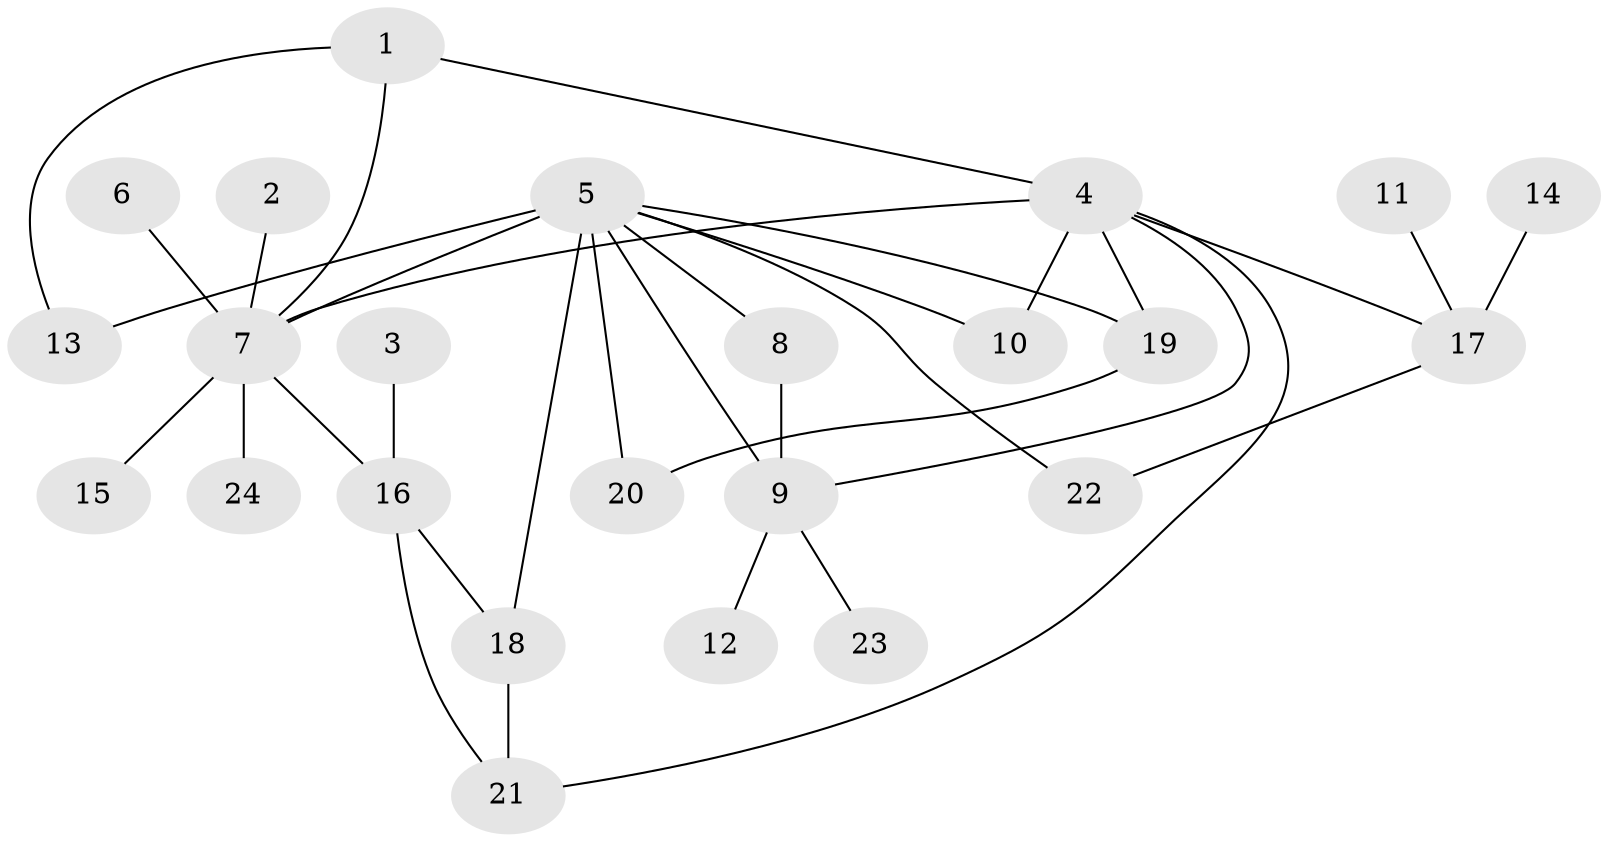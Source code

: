 // original degree distribution, {6: 0.03333333333333333, 7: 0.05, 5: 0.05, 9: 0.016666666666666666, 4: 0.06666666666666667, 8: 0.016666666666666666, 3: 0.016666666666666666, 2: 0.18333333333333332, 13: 0.016666666666666666, 1: 0.55}
// Generated by graph-tools (version 1.1) at 2025/37/03/04/25 23:37:34]
// undirected, 24 vertices, 34 edges
graph export_dot {
  node [color=gray90,style=filled];
  1;
  2;
  3;
  4;
  5;
  6;
  7;
  8;
  9;
  10;
  11;
  12;
  13;
  14;
  15;
  16;
  17;
  18;
  19;
  20;
  21;
  22;
  23;
  24;
  1 -- 4 [weight=1.0];
  1 -- 7 [weight=2.0];
  1 -- 13 [weight=1.0];
  2 -- 7 [weight=1.0];
  3 -- 16 [weight=1.0];
  4 -- 7 [weight=1.0];
  4 -- 9 [weight=1.0];
  4 -- 10 [weight=2.0];
  4 -- 17 [weight=1.0];
  4 -- 19 [weight=1.0];
  4 -- 21 [weight=1.0];
  5 -- 7 [weight=2.0];
  5 -- 8 [weight=1.0];
  5 -- 9 [weight=1.0];
  5 -- 10 [weight=1.0];
  5 -- 13 [weight=1.0];
  5 -- 18 [weight=2.0];
  5 -- 19 [weight=1.0];
  5 -- 20 [weight=1.0];
  5 -- 22 [weight=1.0];
  6 -- 7 [weight=1.0];
  7 -- 15 [weight=1.0];
  7 -- 16 [weight=2.0];
  7 -- 24 [weight=1.0];
  8 -- 9 [weight=1.0];
  9 -- 12 [weight=1.0];
  9 -- 23 [weight=1.0];
  11 -- 17 [weight=1.0];
  14 -- 17 [weight=1.0];
  16 -- 18 [weight=1.0];
  16 -- 21 [weight=1.0];
  17 -- 22 [weight=1.0];
  18 -- 21 [weight=1.0];
  19 -- 20 [weight=1.0];
}
